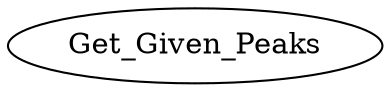 /* Created by mdot for Matlab */
digraph m2html {

  Get_Given_Peaks [URL="Get_Given_Peaks.html"];
}